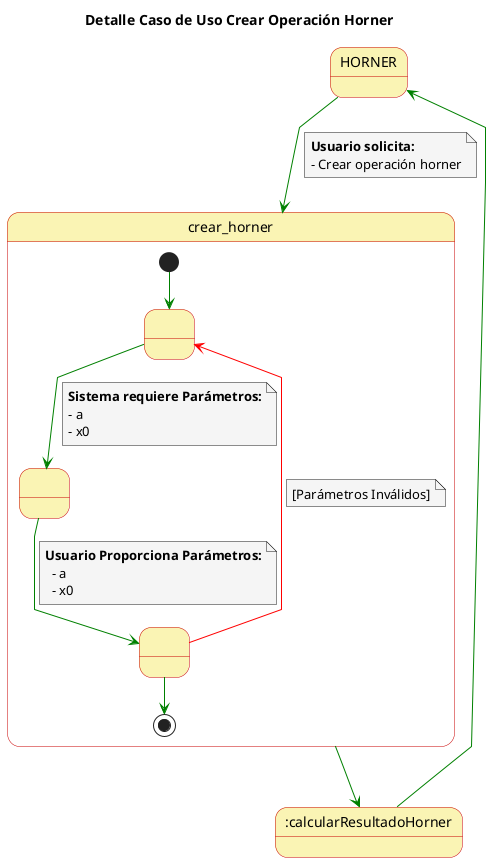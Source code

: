 @startuml

top to bottom direction

skinparam state {
  BackgroundColor #faf4b4
  BorderColor #c90000
}

skinparam note {
  BackgroundColor #f5f5f5
}

skinparam linetype polyline

title Detalle Caso de Uso Crear Operación Horner

state HORNER

HORNER -[#green]-> crear_horner
note on link
  **Usuario solicita:**
  - Crear operación horner
end note

state crear_horner {
  state 1 as " "
  state 2 as " "
  state 3 as " "
  
  [*] -[#green]-> 1
  1 -[#green]-> 2
  note on link
      **Sistema requiere Parámetros:**
      - a
      - x0
  end note
  2 -[#green]-> 3
  note on link
    **Usuario Proporciona Parámetros:**
      - a
      - x0
  end note
  3 -[#red]-> 1
  note on link
    [Parámetros Inválidos]
  end note
  3 -[#green]-> [*]
}

crear_horner -[#green]-> :calcularResultadoHorner

:calcularResultadoHorner-[#green]-> HORNER

@enduml